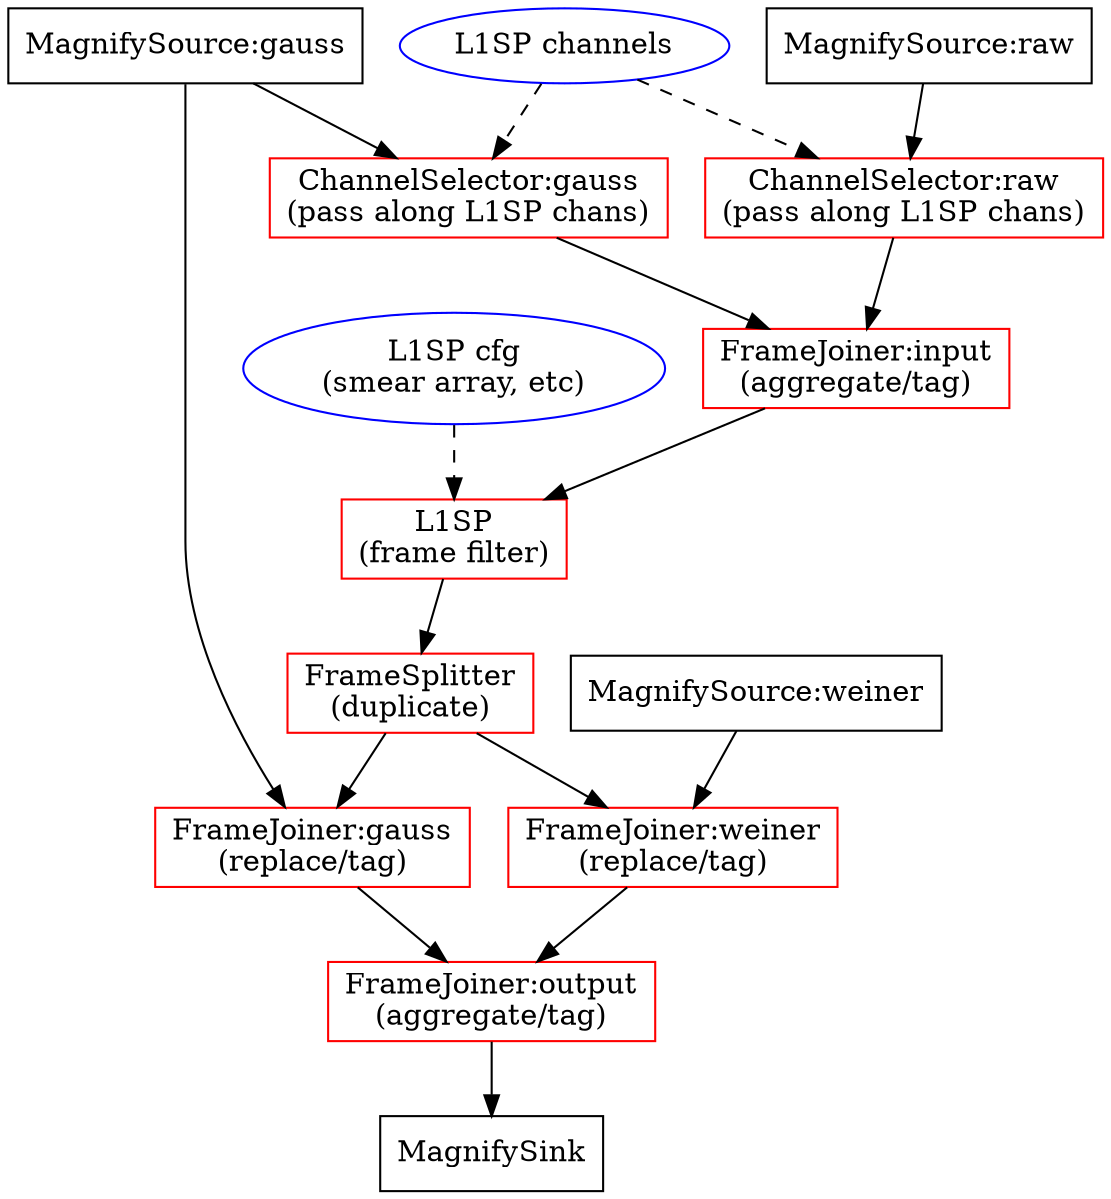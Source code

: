 digraph l1sp {
        node[color=blue];
        chans[label="L1SP channels"]
        cfg[label="L1SP cfg\n(smear array, etc)"];
        

        node[shape=box,color=black];
        rawin[label="MagnifySource:raw"];
        siging[label="MagnifySource:gauss"];
        siginw[label="MagnifySource:weiner"];
        rawsel[label="ChannelSelector:raw\n(pass along L1SP chans)",color=red];
        sigsel[label="ChannelSelector:gauss\n(pass along L1SP chans)",color=red];
        fjoinin[label="FrameJoiner:input\n(aggregate/tag)",color=red];
        fjoinout[label="FrameJoiner:output\n(aggregate/tag)",color=red];
        l1sp[label="L1SP\n(frame filter)",color=red];
        fsplit[label="FrameSplitter\n(duplicate)",color=red];
        gjoin[label="FrameJoiner:gauss\n(replace/tag)",color=red];
        wjoin[label="FrameJoiner:weiner\n(replace/tag)",color=red];
        magout[label="MagnifySink"];
        

        rawin->rawsel->fjoinin;
        siging->sigsel->fjoinin;
        fjoinin->l1sp->fsplit;
        
        fsplit->wjoin;
        siginw->wjoin;
        siging->gjoin;
        fsplit->gjoin;

        wjoin->fjoinout;
        gjoin->fjoinout;
        fjoinout->magout;

        edge[style=dashed];
        
        chans->rawsel;
        chans->sigsel;
        
        cfg->l1sp;
        
}
